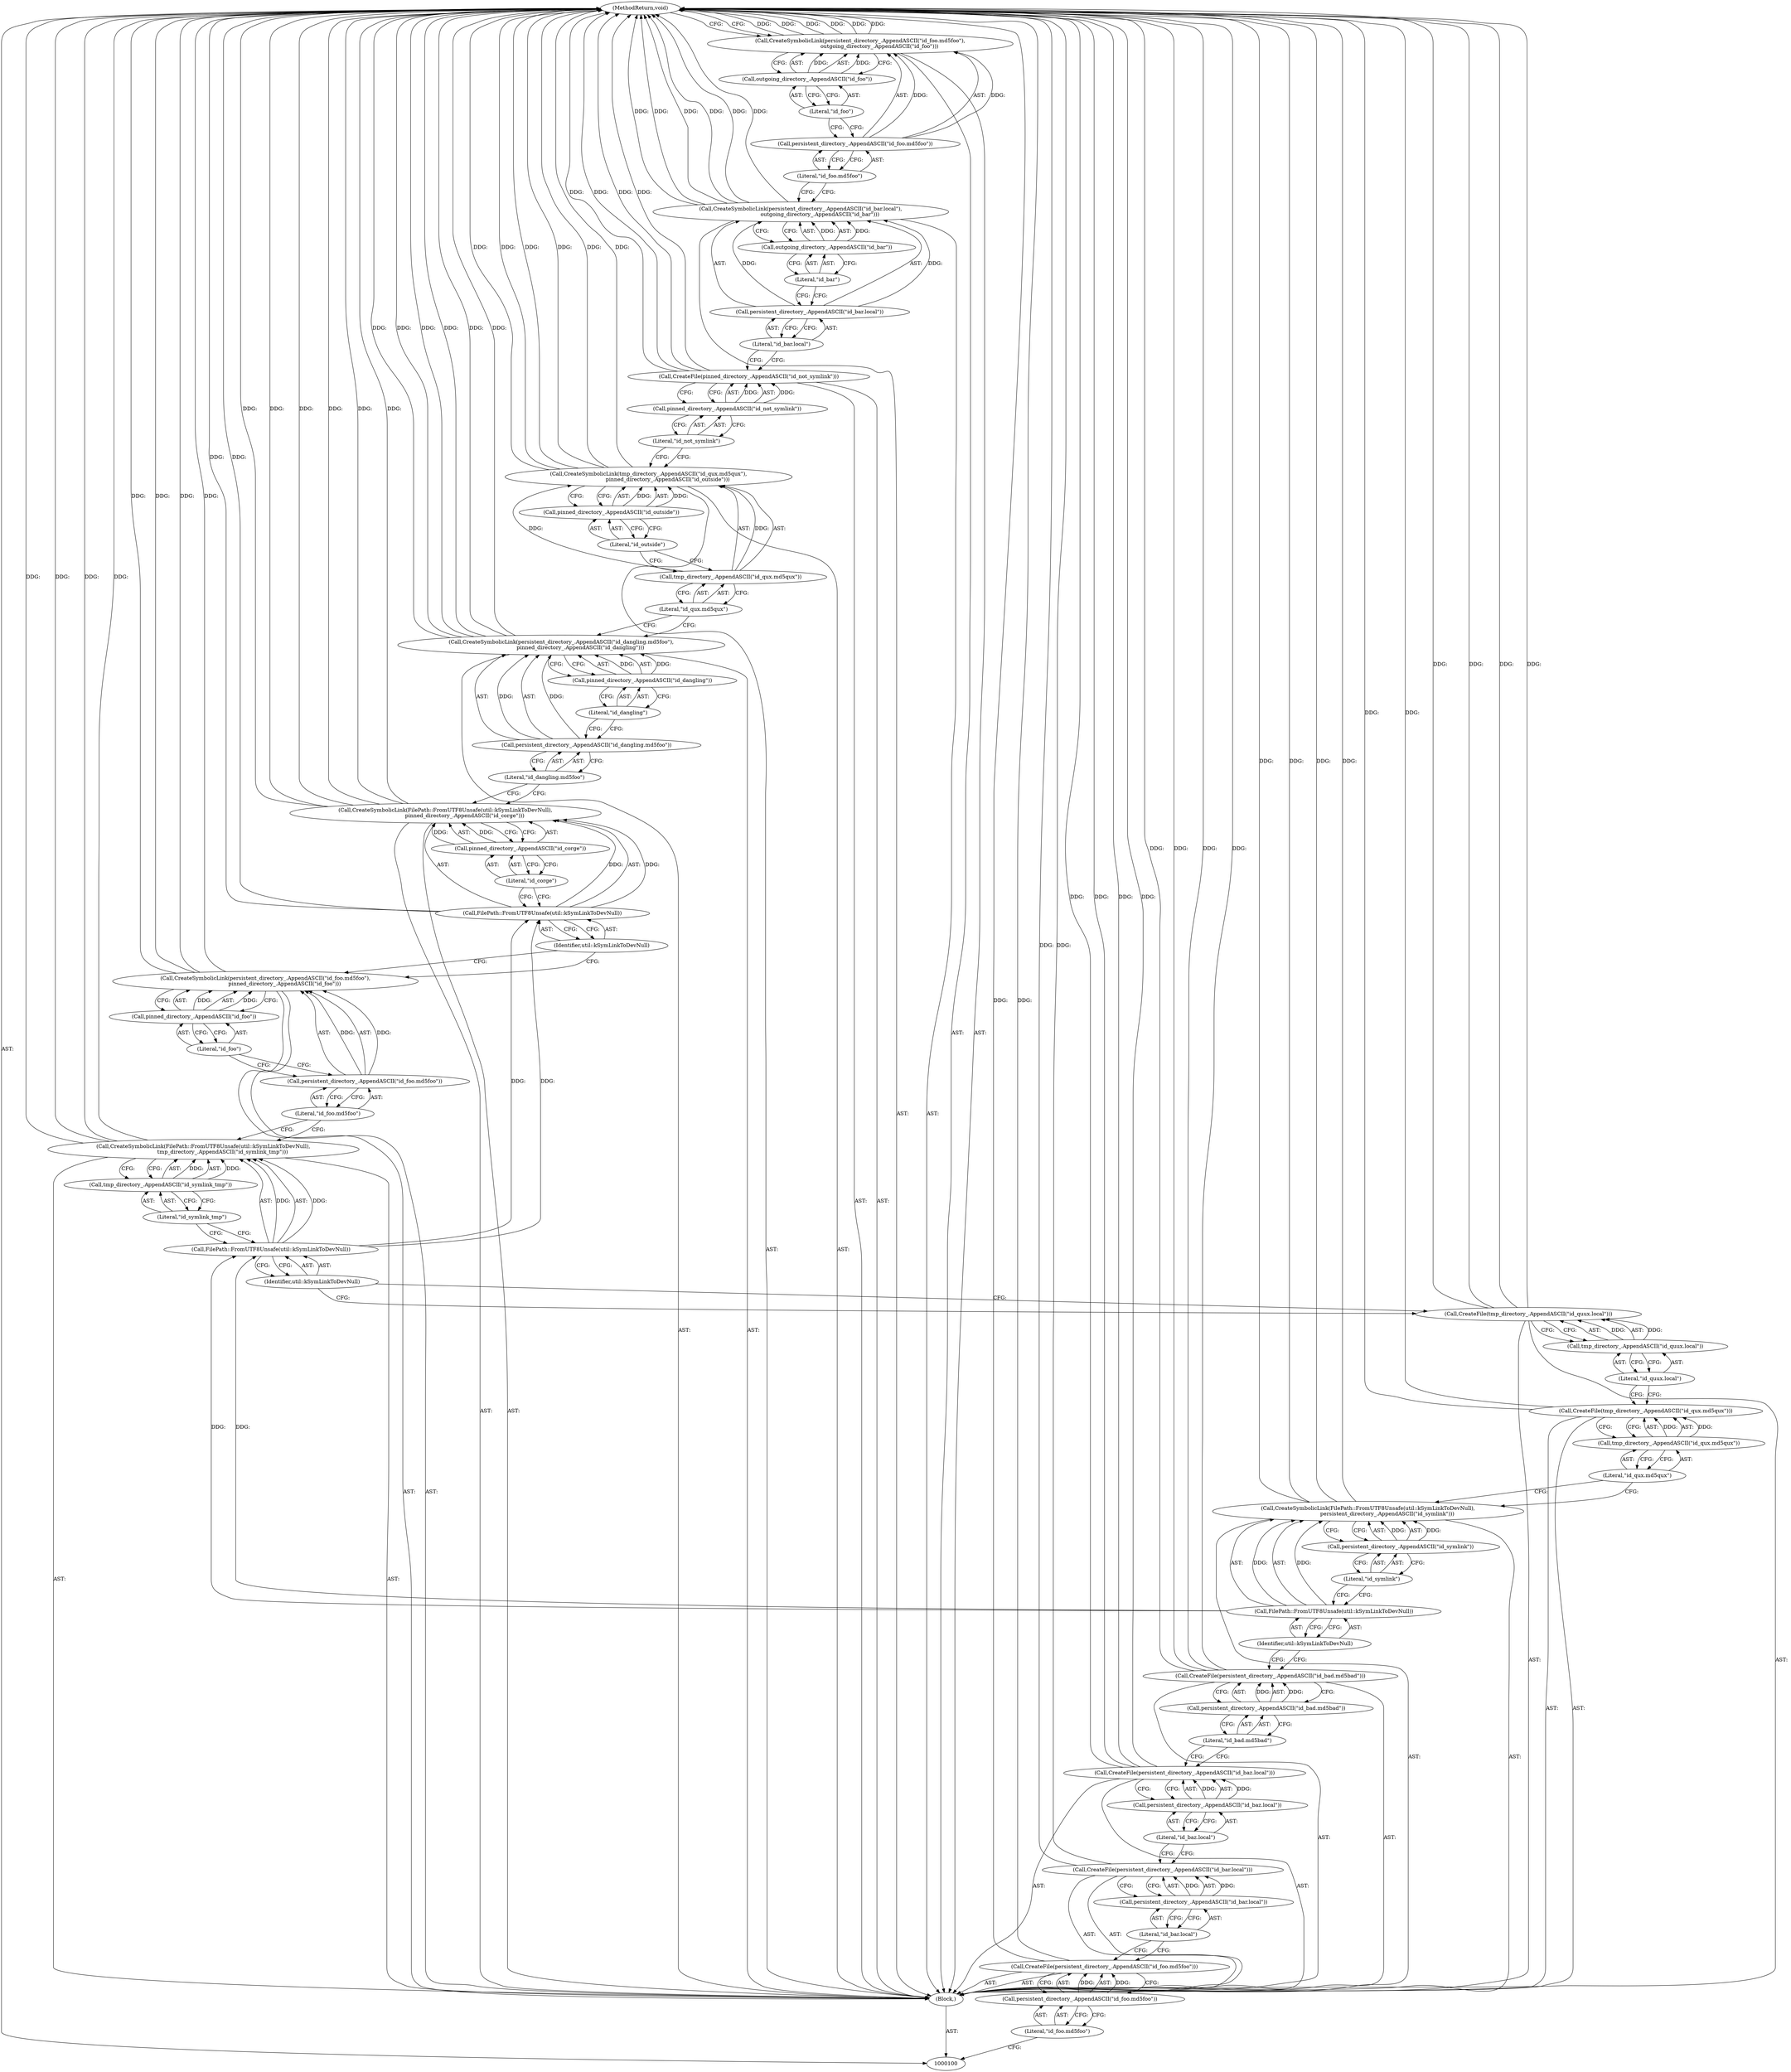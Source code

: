 digraph "1_Chrome_baef1ffd73db183ca50c854e1779ed7f6e5100a8_10" {
"1000163" [label="(MethodReturn,void)"];
"1000101" [label="(Block,)"];
"1000126" [label="(Call,FilePath::FromUTF8Unsafe(util::kSymLinkToDevNull))"];
"1000125" [label="(Call,CreateSymbolicLink(FilePath::FromUTF8Unsafe(util::kSymLinkToDevNull),\n                       tmp_directory_.AppendASCII(\"id_symlink_tmp\")))"];
"1000127" [label="(Identifier,util::kSymLinkToDevNull)"];
"1000128" [label="(Call,tmp_directory_.AppendASCII(\"id_symlink_tmp\"))"];
"1000129" [label="(Literal,\"id_symlink_tmp\")"];
"1000131" [label="(Call,persistent_directory_.AppendASCII(\"id_foo.md5foo\"))"];
"1000130" [label="(Call,CreateSymbolicLink(persistent_directory_.AppendASCII(\"id_foo.md5foo\"),\n                       pinned_directory_.AppendASCII(\"id_foo\")))"];
"1000132" [label="(Literal,\"id_foo.md5foo\")"];
"1000133" [label="(Call,pinned_directory_.AppendASCII(\"id_foo\"))"];
"1000134" [label="(Literal,\"id_foo\")"];
"1000136" [label="(Call,FilePath::FromUTF8Unsafe(util::kSymLinkToDevNull))"];
"1000135" [label="(Call,CreateSymbolicLink(FilePath::FromUTF8Unsafe(util::kSymLinkToDevNull),\n                       pinned_directory_.AppendASCII(\"id_corge\")))"];
"1000137" [label="(Identifier,util::kSymLinkToDevNull)"];
"1000138" [label="(Call,pinned_directory_.AppendASCII(\"id_corge\"))"];
"1000139" [label="(Literal,\"id_corge\")"];
"1000141" [label="(Call,persistent_directory_.AppendASCII(\"id_dangling.md5foo\"))"];
"1000140" [label="(Call,CreateSymbolicLink(persistent_directory_.AppendASCII(\"id_dangling.md5foo\"),\n                       pinned_directory_.AppendASCII(\"id_dangling\")))"];
"1000142" [label="(Literal,\"id_dangling.md5foo\")"];
"1000143" [label="(Call,pinned_directory_.AppendASCII(\"id_dangling\"))"];
"1000144" [label="(Literal,\"id_dangling\")"];
"1000146" [label="(Call,tmp_directory_.AppendASCII(\"id_qux.md5qux\"))"];
"1000145" [label="(Call,CreateSymbolicLink(tmp_directory_.AppendASCII(\"id_qux.md5qux\"),\n                       pinned_directory_.AppendASCII(\"id_outside\")))"];
"1000147" [label="(Literal,\"id_qux.md5qux\")"];
"1000148" [label="(Call,pinned_directory_.AppendASCII(\"id_outside\"))"];
"1000149" [label="(Literal,\"id_outside\")"];
"1000103" [label="(Call,persistent_directory_.AppendASCII(\"id_foo.md5foo\"))"];
"1000102" [label="(Call,CreateFile(persistent_directory_.AppendASCII(\"id_foo.md5foo\")))"];
"1000104" [label="(Literal,\"id_foo.md5foo\")"];
"1000151" [label="(Call,pinned_directory_.AppendASCII(\"id_not_symlink\"))"];
"1000150" [label="(Call,CreateFile(pinned_directory_.AppendASCII(\"id_not_symlink\")))"];
"1000152" [label="(Literal,\"id_not_symlink\")"];
"1000154" [label="(Call,persistent_directory_.AppendASCII(\"id_bar.local\"))"];
"1000153" [label="(Call,CreateSymbolicLink(persistent_directory_.AppendASCII(\"id_bar.local\"),\n                       outgoing_directory_.AppendASCII(\"id_bar\")))"];
"1000155" [label="(Literal,\"id_bar.local\")"];
"1000156" [label="(Call,outgoing_directory_.AppendASCII(\"id_bar\"))"];
"1000157" [label="(Literal,\"id_bar\")"];
"1000159" [label="(Call,persistent_directory_.AppendASCII(\"id_foo.md5foo\"))"];
"1000158" [label="(Call,CreateSymbolicLink(persistent_directory_.AppendASCII(\"id_foo.md5foo\"),\n                       outgoing_directory_.AppendASCII(\"id_foo\")))"];
"1000160" [label="(Literal,\"id_foo.md5foo\")"];
"1000161" [label="(Call,outgoing_directory_.AppendASCII(\"id_foo\"))"];
"1000162" [label="(Literal,\"id_foo\")"];
"1000106" [label="(Call,persistent_directory_.AppendASCII(\"id_bar.local\"))"];
"1000105" [label="(Call,CreateFile(persistent_directory_.AppendASCII(\"id_bar.local\")))"];
"1000107" [label="(Literal,\"id_bar.local\")"];
"1000109" [label="(Call,persistent_directory_.AppendASCII(\"id_baz.local\"))"];
"1000108" [label="(Call,CreateFile(persistent_directory_.AppendASCII(\"id_baz.local\")))"];
"1000110" [label="(Literal,\"id_baz.local\")"];
"1000112" [label="(Call,persistent_directory_.AppendASCII(\"id_bad.md5bad\"))"];
"1000111" [label="(Call,CreateFile(persistent_directory_.AppendASCII(\"id_bad.md5bad\")))"];
"1000113" [label="(Literal,\"id_bad.md5bad\")"];
"1000115" [label="(Call,FilePath::FromUTF8Unsafe(util::kSymLinkToDevNull))"];
"1000114" [label="(Call,CreateSymbolicLink(FilePath::FromUTF8Unsafe(util::kSymLinkToDevNull),\n                       persistent_directory_.AppendASCII(\"id_symlink\")))"];
"1000116" [label="(Identifier,util::kSymLinkToDevNull)"];
"1000117" [label="(Call,persistent_directory_.AppendASCII(\"id_symlink\"))"];
"1000118" [label="(Literal,\"id_symlink\")"];
"1000120" [label="(Call,tmp_directory_.AppendASCII(\"id_qux.md5qux\"))"];
"1000119" [label="(Call,CreateFile(tmp_directory_.AppendASCII(\"id_qux.md5qux\")))"];
"1000121" [label="(Literal,\"id_qux.md5qux\")"];
"1000123" [label="(Call,tmp_directory_.AppendASCII(\"id_quux.local\"))"];
"1000122" [label="(Call,CreateFile(tmp_directory_.AppendASCII(\"id_quux.local\")))"];
"1000124" [label="(Literal,\"id_quux.local\")"];
"1000163" -> "1000100"  [label="AST: "];
"1000163" -> "1000158"  [label="CFG: "];
"1000130" -> "1000163"  [label="DDG: "];
"1000130" -> "1000163"  [label="DDG: "];
"1000125" -> "1000163"  [label="DDG: "];
"1000125" -> "1000163"  [label="DDG: "];
"1000108" -> "1000163"  [label="DDG: "];
"1000108" -> "1000163"  [label="DDG: "];
"1000150" -> "1000163"  [label="DDG: "];
"1000150" -> "1000163"  [label="DDG: "];
"1000105" -> "1000163"  [label="DDG: "];
"1000114" -> "1000163"  [label="DDG: "];
"1000114" -> "1000163"  [label="DDG: "];
"1000140" -> "1000163"  [label="DDG: "];
"1000140" -> "1000163"  [label="DDG: "];
"1000140" -> "1000163"  [label="DDG: "];
"1000158" -> "1000163"  [label="DDG: "];
"1000158" -> "1000163"  [label="DDG: "];
"1000158" -> "1000163"  [label="DDG: "];
"1000145" -> "1000163"  [label="DDG: "];
"1000145" -> "1000163"  [label="DDG: "];
"1000145" -> "1000163"  [label="DDG: "];
"1000153" -> "1000163"  [label="DDG: "];
"1000153" -> "1000163"  [label="DDG: "];
"1000153" -> "1000163"  [label="DDG: "];
"1000135" -> "1000163"  [label="DDG: "];
"1000135" -> "1000163"  [label="DDG: "];
"1000135" -> "1000163"  [label="DDG: "];
"1000119" -> "1000163"  [label="DDG: "];
"1000122" -> "1000163"  [label="DDG: "];
"1000122" -> "1000163"  [label="DDG: "];
"1000102" -> "1000163"  [label="DDG: "];
"1000111" -> "1000163"  [label="DDG: "];
"1000111" -> "1000163"  [label="DDG: "];
"1000136" -> "1000163"  [label="DDG: "];
"1000101" -> "1000100"  [label="AST: "];
"1000102" -> "1000101"  [label="AST: "];
"1000105" -> "1000101"  [label="AST: "];
"1000108" -> "1000101"  [label="AST: "];
"1000111" -> "1000101"  [label="AST: "];
"1000114" -> "1000101"  [label="AST: "];
"1000119" -> "1000101"  [label="AST: "];
"1000122" -> "1000101"  [label="AST: "];
"1000125" -> "1000101"  [label="AST: "];
"1000130" -> "1000101"  [label="AST: "];
"1000135" -> "1000101"  [label="AST: "];
"1000140" -> "1000101"  [label="AST: "];
"1000145" -> "1000101"  [label="AST: "];
"1000150" -> "1000101"  [label="AST: "];
"1000153" -> "1000101"  [label="AST: "];
"1000158" -> "1000101"  [label="AST: "];
"1000126" -> "1000125"  [label="AST: "];
"1000126" -> "1000127"  [label="CFG: "];
"1000127" -> "1000126"  [label="AST: "];
"1000129" -> "1000126"  [label="CFG: "];
"1000126" -> "1000125"  [label="DDG: "];
"1000115" -> "1000126"  [label="DDG: "];
"1000126" -> "1000136"  [label="DDG: "];
"1000125" -> "1000101"  [label="AST: "];
"1000125" -> "1000128"  [label="CFG: "];
"1000126" -> "1000125"  [label="AST: "];
"1000128" -> "1000125"  [label="AST: "];
"1000132" -> "1000125"  [label="CFG: "];
"1000125" -> "1000163"  [label="DDG: "];
"1000125" -> "1000163"  [label="DDG: "];
"1000126" -> "1000125"  [label="DDG: "];
"1000128" -> "1000125"  [label="DDG: "];
"1000127" -> "1000126"  [label="AST: "];
"1000127" -> "1000122"  [label="CFG: "];
"1000126" -> "1000127"  [label="CFG: "];
"1000128" -> "1000125"  [label="AST: "];
"1000128" -> "1000129"  [label="CFG: "];
"1000129" -> "1000128"  [label="AST: "];
"1000125" -> "1000128"  [label="CFG: "];
"1000128" -> "1000125"  [label="DDG: "];
"1000129" -> "1000128"  [label="AST: "];
"1000129" -> "1000126"  [label="CFG: "];
"1000128" -> "1000129"  [label="CFG: "];
"1000131" -> "1000130"  [label="AST: "];
"1000131" -> "1000132"  [label="CFG: "];
"1000132" -> "1000131"  [label="AST: "];
"1000134" -> "1000131"  [label="CFG: "];
"1000131" -> "1000130"  [label="DDG: "];
"1000130" -> "1000101"  [label="AST: "];
"1000130" -> "1000133"  [label="CFG: "];
"1000131" -> "1000130"  [label="AST: "];
"1000133" -> "1000130"  [label="AST: "];
"1000137" -> "1000130"  [label="CFG: "];
"1000130" -> "1000163"  [label="DDG: "];
"1000130" -> "1000163"  [label="DDG: "];
"1000131" -> "1000130"  [label="DDG: "];
"1000133" -> "1000130"  [label="DDG: "];
"1000132" -> "1000131"  [label="AST: "];
"1000132" -> "1000125"  [label="CFG: "];
"1000131" -> "1000132"  [label="CFG: "];
"1000133" -> "1000130"  [label="AST: "];
"1000133" -> "1000134"  [label="CFG: "];
"1000134" -> "1000133"  [label="AST: "];
"1000130" -> "1000133"  [label="CFG: "];
"1000133" -> "1000130"  [label="DDG: "];
"1000134" -> "1000133"  [label="AST: "];
"1000134" -> "1000131"  [label="CFG: "];
"1000133" -> "1000134"  [label="CFG: "];
"1000136" -> "1000135"  [label="AST: "];
"1000136" -> "1000137"  [label="CFG: "];
"1000137" -> "1000136"  [label="AST: "];
"1000139" -> "1000136"  [label="CFG: "];
"1000136" -> "1000163"  [label="DDG: "];
"1000136" -> "1000135"  [label="DDG: "];
"1000126" -> "1000136"  [label="DDG: "];
"1000135" -> "1000101"  [label="AST: "];
"1000135" -> "1000138"  [label="CFG: "];
"1000136" -> "1000135"  [label="AST: "];
"1000138" -> "1000135"  [label="AST: "];
"1000142" -> "1000135"  [label="CFG: "];
"1000135" -> "1000163"  [label="DDG: "];
"1000135" -> "1000163"  [label="DDG: "];
"1000135" -> "1000163"  [label="DDG: "];
"1000136" -> "1000135"  [label="DDG: "];
"1000138" -> "1000135"  [label="DDG: "];
"1000137" -> "1000136"  [label="AST: "];
"1000137" -> "1000130"  [label="CFG: "];
"1000136" -> "1000137"  [label="CFG: "];
"1000138" -> "1000135"  [label="AST: "];
"1000138" -> "1000139"  [label="CFG: "];
"1000139" -> "1000138"  [label="AST: "];
"1000135" -> "1000138"  [label="CFG: "];
"1000138" -> "1000135"  [label="DDG: "];
"1000139" -> "1000138"  [label="AST: "];
"1000139" -> "1000136"  [label="CFG: "];
"1000138" -> "1000139"  [label="CFG: "];
"1000141" -> "1000140"  [label="AST: "];
"1000141" -> "1000142"  [label="CFG: "];
"1000142" -> "1000141"  [label="AST: "];
"1000144" -> "1000141"  [label="CFG: "];
"1000141" -> "1000140"  [label="DDG: "];
"1000140" -> "1000101"  [label="AST: "];
"1000140" -> "1000143"  [label="CFG: "];
"1000141" -> "1000140"  [label="AST: "];
"1000143" -> "1000140"  [label="AST: "];
"1000147" -> "1000140"  [label="CFG: "];
"1000140" -> "1000163"  [label="DDG: "];
"1000140" -> "1000163"  [label="DDG: "];
"1000140" -> "1000163"  [label="DDG: "];
"1000141" -> "1000140"  [label="DDG: "];
"1000143" -> "1000140"  [label="DDG: "];
"1000142" -> "1000141"  [label="AST: "];
"1000142" -> "1000135"  [label="CFG: "];
"1000141" -> "1000142"  [label="CFG: "];
"1000143" -> "1000140"  [label="AST: "];
"1000143" -> "1000144"  [label="CFG: "];
"1000144" -> "1000143"  [label="AST: "];
"1000140" -> "1000143"  [label="CFG: "];
"1000143" -> "1000140"  [label="DDG: "];
"1000144" -> "1000143"  [label="AST: "];
"1000144" -> "1000141"  [label="CFG: "];
"1000143" -> "1000144"  [label="CFG: "];
"1000146" -> "1000145"  [label="AST: "];
"1000146" -> "1000147"  [label="CFG: "];
"1000147" -> "1000146"  [label="AST: "];
"1000149" -> "1000146"  [label="CFG: "];
"1000146" -> "1000145"  [label="DDG: "];
"1000145" -> "1000101"  [label="AST: "];
"1000145" -> "1000148"  [label="CFG: "];
"1000146" -> "1000145"  [label="AST: "];
"1000148" -> "1000145"  [label="AST: "];
"1000152" -> "1000145"  [label="CFG: "];
"1000145" -> "1000163"  [label="DDG: "];
"1000145" -> "1000163"  [label="DDG: "];
"1000145" -> "1000163"  [label="DDG: "];
"1000146" -> "1000145"  [label="DDG: "];
"1000148" -> "1000145"  [label="DDG: "];
"1000147" -> "1000146"  [label="AST: "];
"1000147" -> "1000140"  [label="CFG: "];
"1000146" -> "1000147"  [label="CFG: "];
"1000148" -> "1000145"  [label="AST: "];
"1000148" -> "1000149"  [label="CFG: "];
"1000149" -> "1000148"  [label="AST: "];
"1000145" -> "1000148"  [label="CFG: "];
"1000148" -> "1000145"  [label="DDG: "];
"1000149" -> "1000148"  [label="AST: "];
"1000149" -> "1000146"  [label="CFG: "];
"1000148" -> "1000149"  [label="CFG: "];
"1000103" -> "1000102"  [label="AST: "];
"1000103" -> "1000104"  [label="CFG: "];
"1000104" -> "1000103"  [label="AST: "];
"1000102" -> "1000103"  [label="CFG: "];
"1000103" -> "1000102"  [label="DDG: "];
"1000102" -> "1000101"  [label="AST: "];
"1000102" -> "1000103"  [label="CFG: "];
"1000103" -> "1000102"  [label="AST: "];
"1000107" -> "1000102"  [label="CFG: "];
"1000102" -> "1000163"  [label="DDG: "];
"1000103" -> "1000102"  [label="DDG: "];
"1000104" -> "1000103"  [label="AST: "];
"1000104" -> "1000100"  [label="CFG: "];
"1000103" -> "1000104"  [label="CFG: "];
"1000151" -> "1000150"  [label="AST: "];
"1000151" -> "1000152"  [label="CFG: "];
"1000152" -> "1000151"  [label="AST: "];
"1000150" -> "1000151"  [label="CFG: "];
"1000151" -> "1000150"  [label="DDG: "];
"1000150" -> "1000101"  [label="AST: "];
"1000150" -> "1000151"  [label="CFG: "];
"1000151" -> "1000150"  [label="AST: "];
"1000155" -> "1000150"  [label="CFG: "];
"1000150" -> "1000163"  [label="DDG: "];
"1000150" -> "1000163"  [label="DDG: "];
"1000151" -> "1000150"  [label="DDG: "];
"1000152" -> "1000151"  [label="AST: "];
"1000152" -> "1000145"  [label="CFG: "];
"1000151" -> "1000152"  [label="CFG: "];
"1000154" -> "1000153"  [label="AST: "];
"1000154" -> "1000155"  [label="CFG: "];
"1000155" -> "1000154"  [label="AST: "];
"1000157" -> "1000154"  [label="CFG: "];
"1000154" -> "1000153"  [label="DDG: "];
"1000153" -> "1000101"  [label="AST: "];
"1000153" -> "1000156"  [label="CFG: "];
"1000154" -> "1000153"  [label="AST: "];
"1000156" -> "1000153"  [label="AST: "];
"1000160" -> "1000153"  [label="CFG: "];
"1000153" -> "1000163"  [label="DDG: "];
"1000153" -> "1000163"  [label="DDG: "];
"1000153" -> "1000163"  [label="DDG: "];
"1000154" -> "1000153"  [label="DDG: "];
"1000156" -> "1000153"  [label="DDG: "];
"1000155" -> "1000154"  [label="AST: "];
"1000155" -> "1000150"  [label="CFG: "];
"1000154" -> "1000155"  [label="CFG: "];
"1000156" -> "1000153"  [label="AST: "];
"1000156" -> "1000157"  [label="CFG: "];
"1000157" -> "1000156"  [label="AST: "];
"1000153" -> "1000156"  [label="CFG: "];
"1000156" -> "1000153"  [label="DDG: "];
"1000157" -> "1000156"  [label="AST: "];
"1000157" -> "1000154"  [label="CFG: "];
"1000156" -> "1000157"  [label="CFG: "];
"1000159" -> "1000158"  [label="AST: "];
"1000159" -> "1000160"  [label="CFG: "];
"1000160" -> "1000159"  [label="AST: "];
"1000162" -> "1000159"  [label="CFG: "];
"1000159" -> "1000158"  [label="DDG: "];
"1000158" -> "1000101"  [label="AST: "];
"1000158" -> "1000161"  [label="CFG: "];
"1000159" -> "1000158"  [label="AST: "];
"1000161" -> "1000158"  [label="AST: "];
"1000163" -> "1000158"  [label="CFG: "];
"1000158" -> "1000163"  [label="DDG: "];
"1000158" -> "1000163"  [label="DDG: "];
"1000158" -> "1000163"  [label="DDG: "];
"1000159" -> "1000158"  [label="DDG: "];
"1000161" -> "1000158"  [label="DDG: "];
"1000160" -> "1000159"  [label="AST: "];
"1000160" -> "1000153"  [label="CFG: "];
"1000159" -> "1000160"  [label="CFG: "];
"1000161" -> "1000158"  [label="AST: "];
"1000161" -> "1000162"  [label="CFG: "];
"1000162" -> "1000161"  [label="AST: "];
"1000158" -> "1000161"  [label="CFG: "];
"1000161" -> "1000158"  [label="DDG: "];
"1000162" -> "1000161"  [label="AST: "];
"1000162" -> "1000159"  [label="CFG: "];
"1000161" -> "1000162"  [label="CFG: "];
"1000106" -> "1000105"  [label="AST: "];
"1000106" -> "1000107"  [label="CFG: "];
"1000107" -> "1000106"  [label="AST: "];
"1000105" -> "1000106"  [label="CFG: "];
"1000106" -> "1000105"  [label="DDG: "];
"1000105" -> "1000101"  [label="AST: "];
"1000105" -> "1000106"  [label="CFG: "];
"1000106" -> "1000105"  [label="AST: "];
"1000110" -> "1000105"  [label="CFG: "];
"1000105" -> "1000163"  [label="DDG: "];
"1000106" -> "1000105"  [label="DDG: "];
"1000107" -> "1000106"  [label="AST: "];
"1000107" -> "1000102"  [label="CFG: "];
"1000106" -> "1000107"  [label="CFG: "];
"1000109" -> "1000108"  [label="AST: "];
"1000109" -> "1000110"  [label="CFG: "];
"1000110" -> "1000109"  [label="AST: "];
"1000108" -> "1000109"  [label="CFG: "];
"1000109" -> "1000108"  [label="DDG: "];
"1000108" -> "1000101"  [label="AST: "];
"1000108" -> "1000109"  [label="CFG: "];
"1000109" -> "1000108"  [label="AST: "];
"1000113" -> "1000108"  [label="CFG: "];
"1000108" -> "1000163"  [label="DDG: "];
"1000108" -> "1000163"  [label="DDG: "];
"1000109" -> "1000108"  [label="DDG: "];
"1000110" -> "1000109"  [label="AST: "];
"1000110" -> "1000105"  [label="CFG: "];
"1000109" -> "1000110"  [label="CFG: "];
"1000112" -> "1000111"  [label="AST: "];
"1000112" -> "1000113"  [label="CFG: "];
"1000113" -> "1000112"  [label="AST: "];
"1000111" -> "1000112"  [label="CFG: "];
"1000112" -> "1000111"  [label="DDG: "];
"1000111" -> "1000101"  [label="AST: "];
"1000111" -> "1000112"  [label="CFG: "];
"1000112" -> "1000111"  [label="AST: "];
"1000116" -> "1000111"  [label="CFG: "];
"1000111" -> "1000163"  [label="DDG: "];
"1000111" -> "1000163"  [label="DDG: "];
"1000112" -> "1000111"  [label="DDG: "];
"1000113" -> "1000112"  [label="AST: "];
"1000113" -> "1000108"  [label="CFG: "];
"1000112" -> "1000113"  [label="CFG: "];
"1000115" -> "1000114"  [label="AST: "];
"1000115" -> "1000116"  [label="CFG: "];
"1000116" -> "1000115"  [label="AST: "];
"1000118" -> "1000115"  [label="CFG: "];
"1000115" -> "1000114"  [label="DDG: "];
"1000115" -> "1000126"  [label="DDG: "];
"1000114" -> "1000101"  [label="AST: "];
"1000114" -> "1000117"  [label="CFG: "];
"1000115" -> "1000114"  [label="AST: "];
"1000117" -> "1000114"  [label="AST: "];
"1000121" -> "1000114"  [label="CFG: "];
"1000114" -> "1000163"  [label="DDG: "];
"1000114" -> "1000163"  [label="DDG: "];
"1000115" -> "1000114"  [label="DDG: "];
"1000117" -> "1000114"  [label="DDG: "];
"1000116" -> "1000115"  [label="AST: "];
"1000116" -> "1000111"  [label="CFG: "];
"1000115" -> "1000116"  [label="CFG: "];
"1000117" -> "1000114"  [label="AST: "];
"1000117" -> "1000118"  [label="CFG: "];
"1000118" -> "1000117"  [label="AST: "];
"1000114" -> "1000117"  [label="CFG: "];
"1000117" -> "1000114"  [label="DDG: "];
"1000118" -> "1000117"  [label="AST: "];
"1000118" -> "1000115"  [label="CFG: "];
"1000117" -> "1000118"  [label="CFG: "];
"1000120" -> "1000119"  [label="AST: "];
"1000120" -> "1000121"  [label="CFG: "];
"1000121" -> "1000120"  [label="AST: "];
"1000119" -> "1000120"  [label="CFG: "];
"1000120" -> "1000119"  [label="DDG: "];
"1000119" -> "1000101"  [label="AST: "];
"1000119" -> "1000120"  [label="CFG: "];
"1000120" -> "1000119"  [label="AST: "];
"1000124" -> "1000119"  [label="CFG: "];
"1000119" -> "1000163"  [label="DDG: "];
"1000120" -> "1000119"  [label="DDG: "];
"1000121" -> "1000120"  [label="AST: "];
"1000121" -> "1000114"  [label="CFG: "];
"1000120" -> "1000121"  [label="CFG: "];
"1000123" -> "1000122"  [label="AST: "];
"1000123" -> "1000124"  [label="CFG: "];
"1000124" -> "1000123"  [label="AST: "];
"1000122" -> "1000123"  [label="CFG: "];
"1000123" -> "1000122"  [label="DDG: "];
"1000122" -> "1000101"  [label="AST: "];
"1000122" -> "1000123"  [label="CFG: "];
"1000123" -> "1000122"  [label="AST: "];
"1000127" -> "1000122"  [label="CFG: "];
"1000122" -> "1000163"  [label="DDG: "];
"1000122" -> "1000163"  [label="DDG: "];
"1000123" -> "1000122"  [label="DDG: "];
"1000124" -> "1000123"  [label="AST: "];
"1000124" -> "1000119"  [label="CFG: "];
"1000123" -> "1000124"  [label="CFG: "];
}
